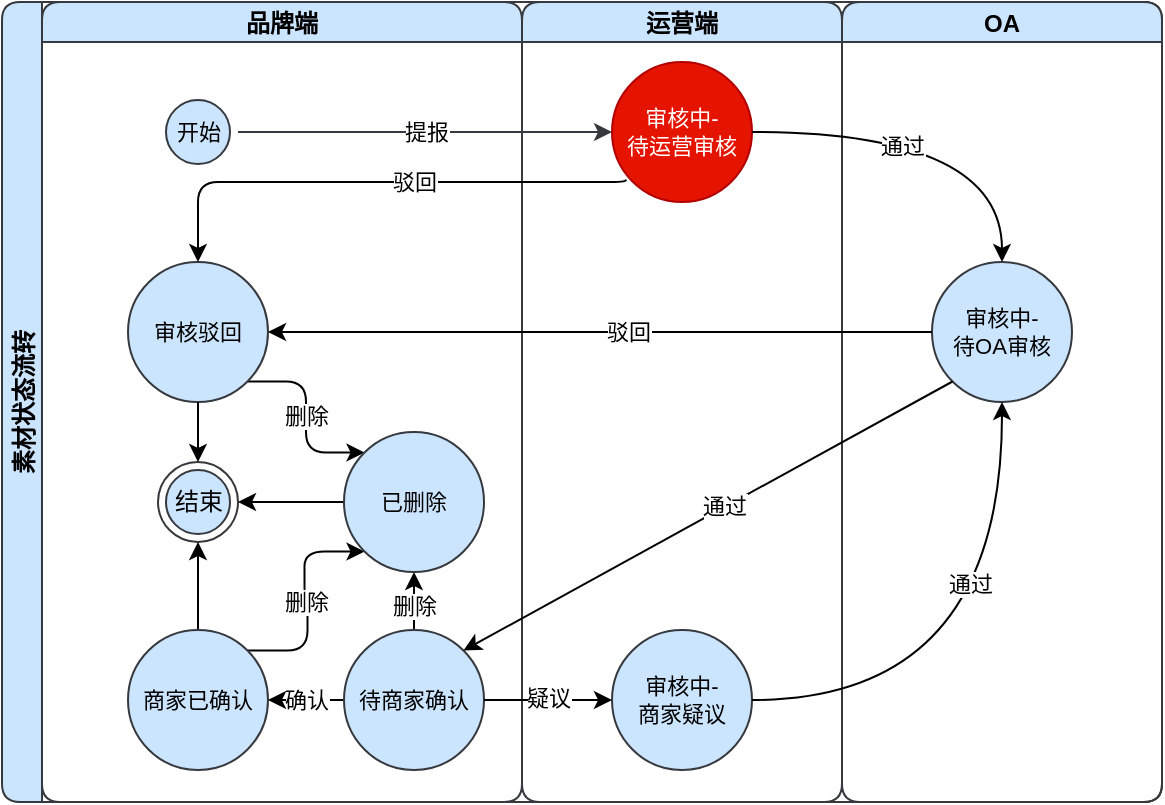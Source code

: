 <mxfile version="20.8.16" type="github">
  <diagram name="Page-1" id="0783ab3e-0a74-02c8-0abd-f7b4e66b4bec">
    <mxGraphModel dx="327" dy="601" grid="1" gridSize="10" guides="1" tooltips="1" connect="1" arrows="1" fold="1" page="1" pageScale="1" pageWidth="850" pageHeight="1100" background="none" math="0" shadow="0">
      <root>
        <mxCell id="0" />
        <mxCell id="1" parent="0" />
        <mxCell id="tykqtCvFupaqFvkR6eJO-2" value="素材状态流转" style="swimlane;childLayout=stackLayout;resizeParent=1;resizeParentMax=0;startSize=20;horizontal=0;horizontalStack=1;rounded=1;fillColor=#cce5ff;strokeColor=#36393d;" vertex="1" parent="1">
          <mxGeometry x="950" y="120" width="580" height="400" as="geometry" />
        </mxCell>
        <mxCell id="tykqtCvFupaqFvkR6eJO-3" value="品牌端" style="swimlane;startSize=20;rounded=1;fillColor=#cce5ff;strokeColor=#36393d;" vertex="1" parent="tykqtCvFupaqFvkR6eJO-2">
          <mxGeometry x="20" width="240" height="400" as="geometry" />
        </mxCell>
        <mxCell id="tykqtCvFupaqFvkR6eJO-7" value="&lt;font style=&quot;font-size: 11px;&quot;&gt;开始&lt;/font&gt;" style="ellipse;html=1;shape=startState;rounded=1;fillColor=#cce5ff;strokeColor=#36393d;" vertex="1" parent="tykqtCvFupaqFvkR6eJO-3">
          <mxGeometry x="58" y="45" width="40" height="40" as="geometry" />
        </mxCell>
        <mxCell id="tykqtCvFupaqFvkR6eJO-17" value="结束" style="ellipse;html=1;shape=endState;fillColor=#cce5ff;strokeColor=#36393d;rounded=1;" vertex="1" parent="tykqtCvFupaqFvkR6eJO-3">
          <mxGeometry x="58" y="230" width="40" height="40" as="geometry" />
        </mxCell>
        <mxCell id="tykqtCvFupaqFvkR6eJO-66" value="删除" style="edgeStyle=elbowEdgeStyle;rounded=1;orthogonalLoop=1;jettySize=auto;html=1;exitX=1;exitY=1;exitDx=0;exitDy=0;entryX=0;entryY=0;entryDx=0;entryDy=0;fontSize=11;" edge="1" parent="tykqtCvFupaqFvkR6eJO-3" source="tykqtCvFupaqFvkR6eJO-15" target="tykqtCvFupaqFvkR6eJO-35">
          <mxGeometry relative="1" as="geometry" />
        </mxCell>
        <mxCell id="tykqtCvFupaqFvkR6eJO-15" value="&lt;font style=&quot;font-size: 11px;&quot;&gt;审核驳回&lt;br&gt;&lt;/font&gt;" style="ellipse;whiteSpace=wrap;html=1;aspect=fixed;fontSize=8;rounded=1;fillColor=#cce5ff;strokeColor=#36393d;" vertex="1" parent="tykqtCvFupaqFvkR6eJO-3">
          <mxGeometry x="43" y="130" width="70" height="70" as="geometry" />
        </mxCell>
        <mxCell id="tykqtCvFupaqFvkR6eJO-18" style="edgeStyle=orthogonalEdgeStyle;rounded=1;orthogonalLoop=1;jettySize=auto;html=1;curved=1;" edge="1" parent="tykqtCvFupaqFvkR6eJO-3" source="tykqtCvFupaqFvkR6eJO-15" target="tykqtCvFupaqFvkR6eJO-17">
          <mxGeometry relative="1" as="geometry" />
        </mxCell>
        <mxCell id="tykqtCvFupaqFvkR6eJO-42" style="edgeStyle=orthogonalEdgeStyle;curved=1;rounded=1;orthogonalLoop=1;jettySize=auto;html=1;exitX=0.5;exitY=0;exitDx=0;exitDy=0;entryX=0.5;entryY=1;entryDx=0;entryDy=0;fontSize=11;" edge="1" parent="tykqtCvFupaqFvkR6eJO-3" source="tykqtCvFupaqFvkR6eJO-27" target="tykqtCvFupaqFvkR6eJO-17">
          <mxGeometry relative="1" as="geometry" />
        </mxCell>
        <mxCell id="tykqtCvFupaqFvkR6eJO-71" value="删除" style="edgeStyle=entityRelationEdgeStyle;rounded=1;orthogonalLoop=1;jettySize=auto;html=1;exitX=1;exitY=0;exitDx=0;exitDy=0;entryX=0;entryY=1;entryDx=0;entryDy=0;fontSize=11;" edge="1" parent="tykqtCvFupaqFvkR6eJO-3" source="tykqtCvFupaqFvkR6eJO-27" target="tykqtCvFupaqFvkR6eJO-35">
          <mxGeometry relative="1" as="geometry" />
        </mxCell>
        <mxCell id="tykqtCvFupaqFvkR6eJO-27" value="&lt;font style=&quot;font-size: 11px;&quot;&gt;商家已确认&lt;br&gt;&lt;/font&gt;" style="ellipse;whiteSpace=wrap;html=1;aspect=fixed;fontSize=8;rounded=1;fillColor=#cce5ff;strokeColor=#36393d;" vertex="1" parent="tykqtCvFupaqFvkR6eJO-3">
          <mxGeometry x="43" y="314" width="70" height="70" as="geometry" />
        </mxCell>
        <mxCell id="tykqtCvFupaqFvkR6eJO-58" value="确认" style="edgeStyle=orthogonalEdgeStyle;curved=1;rounded=1;orthogonalLoop=1;jettySize=auto;html=1;exitX=0;exitY=0.5;exitDx=0;exitDy=0;entryX=1;entryY=0.5;entryDx=0;entryDy=0;fontSize=11;" edge="1" parent="tykqtCvFupaqFvkR6eJO-3" source="tykqtCvFupaqFvkR6eJO-23" target="tykqtCvFupaqFvkR6eJO-27">
          <mxGeometry relative="1" as="geometry" />
        </mxCell>
        <mxCell id="tykqtCvFupaqFvkR6eJO-68" style="edgeStyle=orthogonalEdgeStyle;curved=1;rounded=1;orthogonalLoop=1;jettySize=auto;html=1;exitX=0.5;exitY=0;exitDx=0;exitDy=0;entryX=0.5;entryY=1;entryDx=0;entryDy=0;fontSize=11;" edge="1" parent="tykqtCvFupaqFvkR6eJO-3" source="tykqtCvFupaqFvkR6eJO-23" target="tykqtCvFupaqFvkR6eJO-35">
          <mxGeometry relative="1" as="geometry" />
        </mxCell>
        <mxCell id="tykqtCvFupaqFvkR6eJO-69" value="删除" style="edgeLabel;html=1;align=center;verticalAlign=middle;resizable=0;points=[];fontSize=11;" vertex="1" connectable="0" parent="tykqtCvFupaqFvkR6eJO-68">
          <mxGeometry x="-0.164" relative="1" as="geometry">
            <mxPoint as="offset" />
          </mxGeometry>
        </mxCell>
        <mxCell id="tykqtCvFupaqFvkR6eJO-23" value="&lt;font style=&quot;font-size: 11px;&quot;&gt;待商家确认&lt;br&gt;&lt;/font&gt;" style="ellipse;whiteSpace=wrap;html=1;aspect=fixed;fontSize=8;rounded=1;fillColor=#cce5ff;strokeColor=#36393d;" vertex="1" parent="tykqtCvFupaqFvkR6eJO-3">
          <mxGeometry x="151" y="314" width="70" height="70" as="geometry" />
        </mxCell>
        <mxCell id="tykqtCvFupaqFvkR6eJO-74" style="edgeStyle=none;rounded=1;orthogonalLoop=1;jettySize=auto;html=1;exitX=0;exitY=0.5;exitDx=0;exitDy=0;entryX=1;entryY=0.5;entryDx=0;entryDy=0;fontSize=11;" edge="1" parent="tykqtCvFupaqFvkR6eJO-3" source="tykqtCvFupaqFvkR6eJO-35" target="tykqtCvFupaqFvkR6eJO-17">
          <mxGeometry relative="1" as="geometry" />
        </mxCell>
        <mxCell id="tykqtCvFupaqFvkR6eJO-35" value="&lt;font style=&quot;font-size: 11px;&quot;&gt;已删除&lt;br&gt;&lt;/font&gt;" style="ellipse;whiteSpace=wrap;html=1;aspect=fixed;fontSize=8;rounded=1;fillColor=#cce5ff;strokeColor=#36393d;" vertex="1" parent="tykqtCvFupaqFvkR6eJO-3">
          <mxGeometry x="151" y="215" width="70" height="70" as="geometry" />
        </mxCell>
        <mxCell id="tykqtCvFupaqFvkR6eJO-4" value="运营端" style="swimlane;startSize=20;rounded=1;fillColor=#cce5ff;strokeColor=#36393d;" vertex="1" parent="tykqtCvFupaqFvkR6eJO-2">
          <mxGeometry x="260" width="160" height="400" as="geometry" />
        </mxCell>
        <mxCell id="tykqtCvFupaqFvkR6eJO-6" value="&lt;font style=&quot;font-size: 11px;&quot;&gt;审核中-&lt;br&gt;待运营审核&lt;br&gt;&lt;/font&gt;" style="ellipse;whiteSpace=wrap;html=1;aspect=fixed;fontSize=8;rounded=1;fillColor=#e51400;strokeColor=#B20000;fontColor=#ffffff;" vertex="1" parent="tykqtCvFupaqFvkR6eJO-4">
          <mxGeometry x="45" y="30" width="70" height="70" as="geometry" />
        </mxCell>
        <mxCell id="tykqtCvFupaqFvkR6eJO-37" value="&lt;font style=&quot;font-size: 11px;&quot;&gt;审核中-&lt;br&gt;商家疑议&lt;br&gt;&lt;/font&gt;" style="ellipse;whiteSpace=wrap;html=1;aspect=fixed;fontSize=8;rounded=1;fillColor=#cce5ff;strokeColor=#36393d;" vertex="1" parent="tykqtCvFupaqFvkR6eJO-4">
          <mxGeometry x="45" y="314" width="70" height="70" as="geometry" />
        </mxCell>
        <mxCell id="tykqtCvFupaqFvkR6eJO-13" value="提报" style="edgeStyle=entityRelationEdgeStyle;rounded=1;orthogonalLoop=1;jettySize=auto;html=1;exitX=1;exitY=0.5;exitDx=0;exitDy=0;fontSize=11;fillColor=#cce5ff;strokeColor=#36393d;" edge="1" parent="tykqtCvFupaqFvkR6eJO-2" source="tykqtCvFupaqFvkR6eJO-7" target="tykqtCvFupaqFvkR6eJO-6">
          <mxGeometry relative="1" as="geometry" />
        </mxCell>
        <mxCell id="tykqtCvFupaqFvkR6eJO-5" value="OA" style="swimlane;startSize=20;rounded=1;fillColor=#cce5ff;strokeColor=#36393d;" vertex="1" parent="tykqtCvFupaqFvkR6eJO-2">
          <mxGeometry x="420" width="160" height="400" as="geometry" />
        </mxCell>
        <mxCell id="tykqtCvFupaqFvkR6eJO-11" value="&lt;font style=&quot;font-size: 11px;&quot;&gt;审核中-&lt;br&gt;待OA审核&lt;br&gt;&lt;/font&gt;" style="ellipse;whiteSpace=wrap;html=1;aspect=fixed;fontSize=8;rounded=1;fillColor=#cce5ff;strokeColor=#36393d;" vertex="1" parent="tykqtCvFupaqFvkR6eJO-5">
          <mxGeometry x="45" y="130" width="70" height="70" as="geometry" />
        </mxCell>
        <mxCell id="tykqtCvFupaqFvkR6eJO-47" style="edgeStyle=orthogonalEdgeStyle;curved=1;rounded=1;orthogonalLoop=1;jettySize=auto;html=1;entryX=0;entryY=0.5;entryDx=0;entryDy=0;fontSize=11;" edge="1" parent="tykqtCvFupaqFvkR6eJO-2" source="tykqtCvFupaqFvkR6eJO-23" target="tykqtCvFupaqFvkR6eJO-37">
          <mxGeometry relative="1" as="geometry" />
        </mxCell>
        <mxCell id="tykqtCvFupaqFvkR6eJO-78" value="疑议" style="edgeLabel;html=1;align=center;verticalAlign=middle;resizable=0;points=[];fontSize=11;" vertex="1" connectable="0" parent="tykqtCvFupaqFvkR6eJO-47">
          <mxGeometry x="-0.009" y="1" relative="1" as="geometry">
            <mxPoint as="offset" />
          </mxGeometry>
        </mxCell>
        <mxCell id="tykqtCvFupaqFvkR6eJO-52" style="edgeStyle=orthogonalEdgeStyle;curved=1;rounded=1;orthogonalLoop=1;jettySize=auto;html=1;exitX=1;exitY=0.5;exitDx=0;exitDy=0;fontSize=11;" edge="1" parent="tykqtCvFupaqFvkR6eJO-2" source="tykqtCvFupaqFvkR6eJO-6" target="tykqtCvFupaqFvkR6eJO-11">
          <mxGeometry relative="1" as="geometry" />
        </mxCell>
        <mxCell id="tykqtCvFupaqFvkR6eJO-54" value="通过" style="edgeLabel;html=1;align=center;verticalAlign=middle;resizable=0;points=[];fontSize=11;" vertex="1" connectable="0" parent="tykqtCvFupaqFvkR6eJO-52">
          <mxGeometry x="-0.209" y="-7" relative="1" as="geometry">
            <mxPoint as="offset" />
          </mxGeometry>
        </mxCell>
        <mxCell id="tykqtCvFupaqFvkR6eJO-55" style="edgeStyle=orthogonalEdgeStyle;curved=1;rounded=1;orthogonalLoop=1;jettySize=auto;html=1;exitX=0;exitY=0.5;exitDx=0;exitDy=0;fontSize=11;" edge="1" parent="tykqtCvFupaqFvkR6eJO-2" source="tykqtCvFupaqFvkR6eJO-11" target="tykqtCvFupaqFvkR6eJO-15">
          <mxGeometry relative="1" as="geometry" />
        </mxCell>
        <mxCell id="tykqtCvFupaqFvkR6eJO-56" value="驳回" style="edgeLabel;html=1;align=center;verticalAlign=middle;resizable=0;points=[];fontSize=11;" vertex="1" connectable="0" parent="tykqtCvFupaqFvkR6eJO-55">
          <mxGeometry x="-0.081" relative="1" as="geometry">
            <mxPoint as="offset" />
          </mxGeometry>
        </mxCell>
        <mxCell id="tykqtCvFupaqFvkR6eJO-59" style="edgeStyle=orthogonalEdgeStyle;curved=1;rounded=1;orthogonalLoop=1;jettySize=auto;html=1;exitX=1;exitY=0.5;exitDx=0;exitDy=0;entryX=0.5;entryY=1;entryDx=0;entryDy=0;fontSize=11;" edge="1" parent="tykqtCvFupaqFvkR6eJO-2" source="tykqtCvFupaqFvkR6eJO-37" target="tykqtCvFupaqFvkR6eJO-11">
          <mxGeometry relative="1" as="geometry" />
        </mxCell>
        <mxCell id="tykqtCvFupaqFvkR6eJO-60" value="通过" style="edgeLabel;html=1;align=center;verticalAlign=middle;resizable=0;points=[];fontSize=11;" vertex="1" connectable="0" parent="tykqtCvFupaqFvkR6eJO-59">
          <mxGeometry x="0.335" y="16" relative="1" as="geometry">
            <mxPoint as="offset" />
          </mxGeometry>
        </mxCell>
        <mxCell id="tykqtCvFupaqFvkR6eJO-64" style="rounded=1;orthogonalLoop=1;jettySize=auto;html=1;exitX=0.098;exitY=0.839;exitDx=0;exitDy=0;entryX=0.5;entryY=0;entryDx=0;entryDy=0;fontSize=11;edgeStyle=elbowEdgeStyle;elbow=vertical;exitPerimeter=0;" edge="1" parent="tykqtCvFupaqFvkR6eJO-2" source="tykqtCvFupaqFvkR6eJO-6" target="tykqtCvFupaqFvkR6eJO-15">
          <mxGeometry relative="1" as="geometry">
            <Array as="points">
              <mxPoint x="200" y="90" />
            </Array>
          </mxGeometry>
        </mxCell>
        <mxCell id="tykqtCvFupaqFvkR6eJO-65" value="驳回" style="edgeLabel;html=1;align=center;verticalAlign=middle;resizable=0;points=[];fontSize=11;" vertex="1" connectable="0" parent="tykqtCvFupaqFvkR6eJO-64">
          <mxGeometry x="-0.156" relative="1" as="geometry">
            <mxPoint as="offset" />
          </mxGeometry>
        </mxCell>
        <mxCell id="tykqtCvFupaqFvkR6eJO-75" style="edgeStyle=none;rounded=1;orthogonalLoop=1;jettySize=auto;html=1;exitX=0;exitY=1;exitDx=0;exitDy=0;entryX=1;entryY=0;entryDx=0;entryDy=0;fontSize=11;" edge="1" parent="tykqtCvFupaqFvkR6eJO-2" source="tykqtCvFupaqFvkR6eJO-11" target="tykqtCvFupaqFvkR6eJO-23">
          <mxGeometry relative="1" as="geometry" />
        </mxCell>
        <mxCell id="tykqtCvFupaqFvkR6eJO-77" value="通过" style="edgeLabel;html=1;align=center;verticalAlign=middle;resizable=0;points=[];fontSize=11;" vertex="1" connectable="0" parent="tykqtCvFupaqFvkR6eJO-75">
          <mxGeometry x="-0.065" y="-1" relative="1" as="geometry">
            <mxPoint as="offset" />
          </mxGeometry>
        </mxCell>
      </root>
    </mxGraphModel>
  </diagram>
</mxfile>
